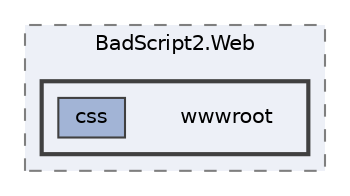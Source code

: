 digraph "src/BadScript2.Web/BadScript2.Web/wwwroot"
{
 // LATEX_PDF_SIZE
  bgcolor="transparent";
  edge [fontname=Helvetica,fontsize=10,labelfontname=Helvetica,labelfontsize=10];
  node [fontname=Helvetica,fontsize=10,shape=box,height=0.2,width=0.4];
  compound=true
  subgraph clusterdir_7890b0c9b56e34ea799d8ef8551aeff6 {
    graph [ bgcolor="#edf0f7", pencolor="grey50", label="BadScript2.Web", fontname=Helvetica,fontsize=10 style="filled,dashed", URL="dir_7890b0c9b56e34ea799d8ef8551aeff6.html",tooltip=""]
  subgraph clusterdir_aa3098e6943b85dfcd6fc5ea13a86ebe {
    graph [ bgcolor="#edf0f7", pencolor="grey25", label="", fontname=Helvetica,fontsize=10 style="filled,bold", URL="dir_aa3098e6943b85dfcd6fc5ea13a86ebe.html",tooltip=""]
    dir_aa3098e6943b85dfcd6fc5ea13a86ebe [shape=plaintext, label="wwwroot"];
  dir_97ba7ea643adac733bf912ea19747c3c [label="css", fillcolor="#a2b4d6", color="grey25", style="filled", URL="dir_97ba7ea643adac733bf912ea19747c3c.html",tooltip=""];
  }
  }
}

